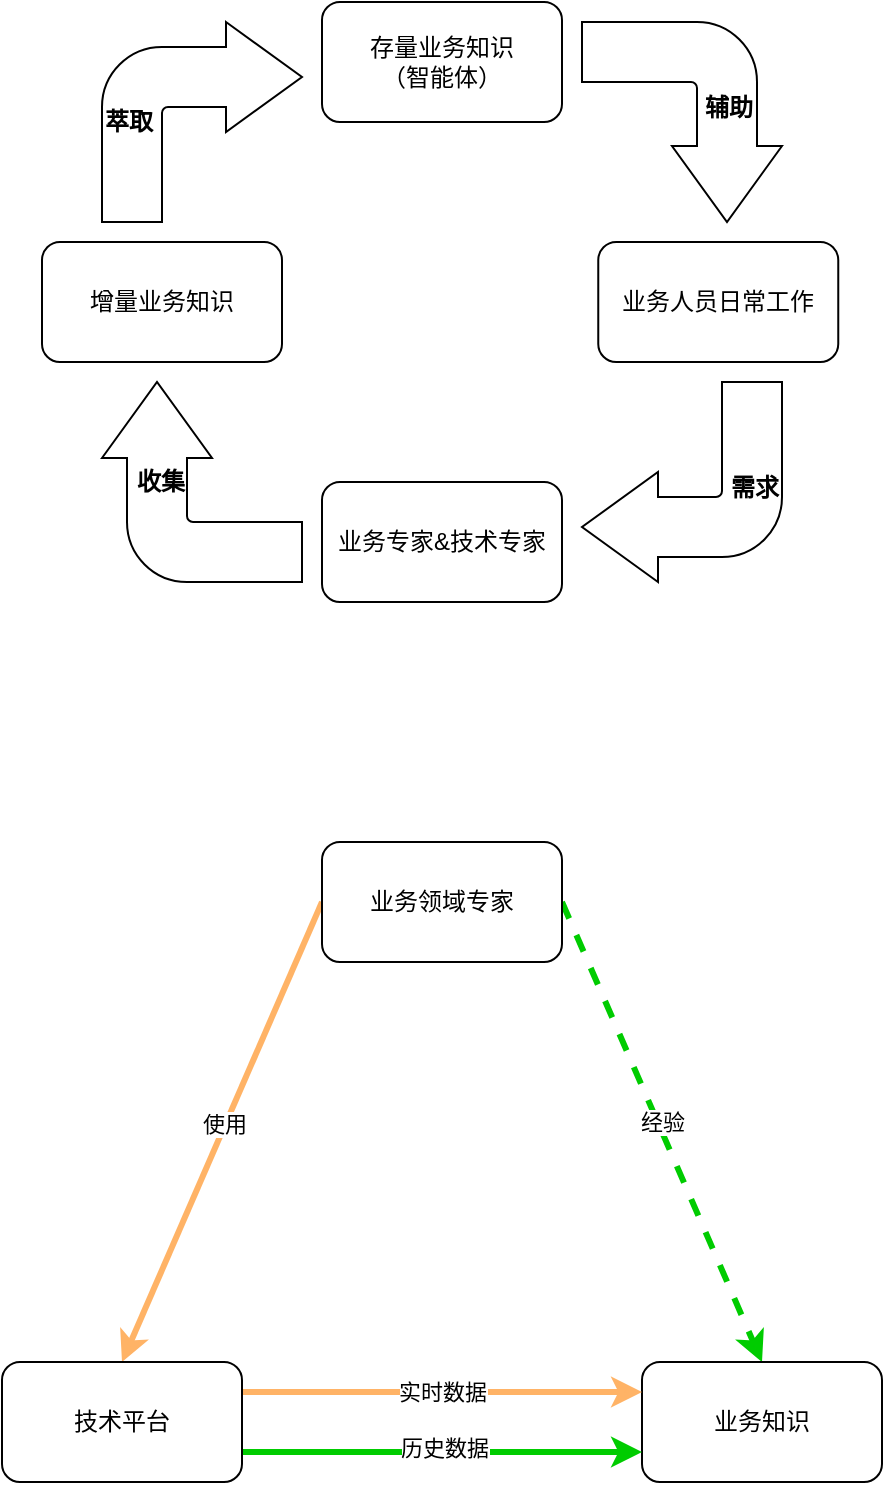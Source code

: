 <mxfile version="26.1.3">
  <diagram name="第 1 页" id="yYkdZg6wuNuUhG_Zvvtf">
    <mxGraphModel dx="1434" dy="738" grid="1" gridSize="10" guides="1" tooltips="1" connect="1" arrows="1" fold="1" page="1" pageScale="1" pageWidth="3300" pageHeight="4681" math="0" shadow="0">
      <root>
        <mxCell id="0" />
        <mxCell id="1" parent="0" />
        <mxCell id="sVAgTZllFxHXXEI3geGE-21" value="" style="html=1;shadow=0;dashed=0;align=center;verticalAlign=middle;shape=mxgraph.arrows2.bendArrow;dy=15;dx=38;notch=0;arrowHead=55;rounded=1;rotation=-180;" vertex="1" parent="1">
          <mxGeometry x="410" y="250" width="100" height="100" as="geometry" />
        </mxCell>
        <mxCell id="sVAgTZllFxHXXEI3geGE-20" value="" style="html=1;shadow=0;dashed=0;align=center;verticalAlign=middle;shape=mxgraph.arrows2.bendArrow;dy=15;dx=38;notch=0;arrowHead=55;rounded=1;rotation=90;" vertex="1" parent="1">
          <mxGeometry x="410" y="70" width="100" height="100" as="geometry" />
        </mxCell>
        <mxCell id="-YbURKZivewxaCFzF05h-7" style="rounded=0;orthogonalLoop=1;jettySize=auto;html=1;exitX=1;exitY=0.5;exitDx=0;exitDy=0;entryX=0.5;entryY=0;entryDx=0;entryDy=0;strokeColor=#00CC00;strokeWidth=3;dashed=1;" parent="1" source="-YbURKZivewxaCFzF05h-1" target="-YbURKZivewxaCFzF05h-2" edge="1">
          <mxGeometry relative="1" as="geometry" />
        </mxCell>
        <mxCell id="-YbURKZivewxaCFzF05h-8" value="经验" style="edgeLabel;html=1;align=center;verticalAlign=middle;resizable=0;points=[];" parent="-YbURKZivewxaCFzF05h-7" vertex="1" connectable="0">
          <mxGeometry x="-0.038" y="2" relative="1" as="geometry">
            <mxPoint as="offset" />
          </mxGeometry>
        </mxCell>
        <mxCell id="-YbURKZivewxaCFzF05h-15" style="rounded=0;orthogonalLoop=1;jettySize=auto;html=1;exitX=0;exitY=0.5;exitDx=0;exitDy=0;entryX=0.5;entryY=0;entryDx=0;entryDy=0;strokeColor=#FFB366;strokeWidth=3;" parent="1" source="-YbURKZivewxaCFzF05h-1" target="-YbURKZivewxaCFzF05h-3" edge="1">
          <mxGeometry relative="1" as="geometry" />
        </mxCell>
        <mxCell id="-YbURKZivewxaCFzF05h-16" value="使用" style="edgeLabel;html=1;align=center;verticalAlign=middle;resizable=0;points=[];" parent="-YbURKZivewxaCFzF05h-15" vertex="1" connectable="0">
          <mxGeometry x="-0.032" y="-1" relative="1" as="geometry">
            <mxPoint as="offset" />
          </mxGeometry>
        </mxCell>
        <mxCell id="-YbURKZivewxaCFzF05h-1" value="业务领域专家" style="rounded=1;whiteSpace=wrap;html=1;" parent="1" vertex="1">
          <mxGeometry x="280" y="480" width="120" height="60" as="geometry" />
        </mxCell>
        <mxCell id="-YbURKZivewxaCFzF05h-2" value="业务知识" style="rounded=1;whiteSpace=wrap;html=1;" parent="1" vertex="1">
          <mxGeometry x="440" y="740" width="120" height="60" as="geometry" />
        </mxCell>
        <mxCell id="-YbURKZivewxaCFzF05h-5" style="edgeStyle=orthogonalEdgeStyle;rounded=0;orthogonalLoop=1;jettySize=auto;html=1;exitX=1;exitY=0.75;exitDx=0;exitDy=0;strokeColor=#00CC00;strokeWidth=3;entryX=0;entryY=0.75;entryDx=0;entryDy=0;" parent="1" source="-YbURKZivewxaCFzF05h-3" target="-YbURKZivewxaCFzF05h-2" edge="1">
          <mxGeometry relative="1" as="geometry" />
        </mxCell>
        <mxCell id="-YbURKZivewxaCFzF05h-6" value="历史数据" style="edgeLabel;html=1;align=center;verticalAlign=middle;resizable=0;points=[];" parent="-YbURKZivewxaCFzF05h-5" vertex="1" connectable="0">
          <mxGeometry x="0.003" y="2" relative="1" as="geometry">
            <mxPoint as="offset" />
          </mxGeometry>
        </mxCell>
        <mxCell id="-YbURKZivewxaCFzF05h-13" style="edgeStyle=orthogonalEdgeStyle;rounded=0;orthogonalLoop=1;jettySize=auto;html=1;exitX=1;exitY=0.25;exitDx=0;exitDy=0;entryX=0;entryY=0.25;entryDx=0;entryDy=0;strokeColor=#FFB366;strokeWidth=3;" parent="1" source="-YbURKZivewxaCFzF05h-3" target="-YbURKZivewxaCFzF05h-2" edge="1">
          <mxGeometry relative="1" as="geometry" />
        </mxCell>
        <mxCell id="-YbURKZivewxaCFzF05h-14" value="实时数据" style="edgeLabel;html=1;align=center;verticalAlign=middle;resizable=0;points=[];" parent="-YbURKZivewxaCFzF05h-13" vertex="1" connectable="0">
          <mxGeometry x="-0.004" relative="1" as="geometry">
            <mxPoint as="offset" />
          </mxGeometry>
        </mxCell>
        <mxCell id="-YbURKZivewxaCFzF05h-3" value="技术平台" style="rounded=1;whiteSpace=wrap;html=1;" parent="1" vertex="1">
          <mxGeometry x="120" y="740" width="120" height="60" as="geometry" />
        </mxCell>
        <mxCell id="sVAgTZllFxHXXEI3geGE-1" value="存量业务知识&lt;div&gt;（智能体）&lt;/div&gt;" style="rounded=1;whiteSpace=wrap;html=1;" vertex="1" parent="1">
          <mxGeometry x="280" y="60" width="120" height="60" as="geometry" />
        </mxCell>
        <mxCell id="sVAgTZllFxHXXEI3geGE-2" value="业务人员日常工作" style="rounded=1;whiteSpace=wrap;html=1;" vertex="1" parent="1">
          <mxGeometry x="418.13" y="180" width="120" height="60" as="geometry" />
        </mxCell>
        <mxCell id="sVAgTZllFxHXXEI3geGE-6" value="辅助" style="text;align=center;fontStyle=1;verticalAlign=middle;spacingLeft=3;spacingRight=3;strokeColor=none;rotatable=0;points=[[0,0.5],[1,0.5]];portConstraint=eastwest;html=1;" vertex="1" parent="1">
          <mxGeometry x="450" y="100" width="66.25" height="26" as="geometry" />
        </mxCell>
        <mxCell id="sVAgTZllFxHXXEI3geGE-7" value="业务专家&amp;amp;技术专家" style="rounded=1;whiteSpace=wrap;html=1;" vertex="1" parent="1">
          <mxGeometry x="280" y="300" width="120" height="60" as="geometry" />
        </mxCell>
        <mxCell id="sVAgTZllFxHXXEI3geGE-17" value="需求" style="text;align=center;fontStyle=1;verticalAlign=middle;spacingLeft=3;spacingRight=3;strokeColor=none;rotatable=0;points=[[0,0.5],[1,0.5]];portConstraint=eastwest;html=1;" vertex="1" parent="1">
          <mxGeometry x="461.87" y="290" width="68.13" height="26" as="geometry" />
        </mxCell>
        <mxCell id="sVAgTZllFxHXXEI3geGE-18" value="增量业务知识" style="rounded=1;whiteSpace=wrap;html=1;" vertex="1" parent="1">
          <mxGeometry x="140" y="180" width="120" height="60" as="geometry" />
        </mxCell>
        <mxCell id="sVAgTZllFxHXXEI3geGE-22" value="" style="html=1;shadow=0;dashed=0;align=center;verticalAlign=middle;shape=mxgraph.arrows2.bendArrow;dy=15;dx=38;notch=0;arrowHead=55;rounded=1;rotation=-90;" vertex="1" parent="1">
          <mxGeometry x="170" y="250" width="100" height="100" as="geometry" />
        </mxCell>
        <mxCell id="sVAgTZllFxHXXEI3geGE-23" value="收集" style="text;align=center;fontStyle=1;verticalAlign=middle;spacingLeft=3;spacingRight=3;strokeColor=none;rotatable=0;points=[[0,0.5],[1,0.5]];portConstraint=eastwest;html=1;" vertex="1" parent="1">
          <mxGeometry x="170" y="287" width="58.13" height="26" as="geometry" />
        </mxCell>
        <mxCell id="sVAgTZllFxHXXEI3geGE-24" value="" style="html=1;shadow=0;dashed=0;align=center;verticalAlign=middle;shape=mxgraph.arrows2.bendArrow;dy=15;dx=38;notch=0;arrowHead=55;rounded=1;rotation=0;" vertex="1" parent="1">
          <mxGeometry x="170" y="70" width="100" height="100" as="geometry" />
        </mxCell>
        <mxCell id="sVAgTZllFxHXXEI3geGE-25" value="萃取" style="text;align=center;fontStyle=1;verticalAlign=middle;spacingLeft=3;spacingRight=3;strokeColor=none;rotatable=0;points=[[0,0.5],[1,0.5]];portConstraint=eastwest;html=1;" vertex="1" parent="1">
          <mxGeometry x="150" y="107" width="66.25" height="26" as="geometry" />
        </mxCell>
      </root>
    </mxGraphModel>
  </diagram>
</mxfile>
